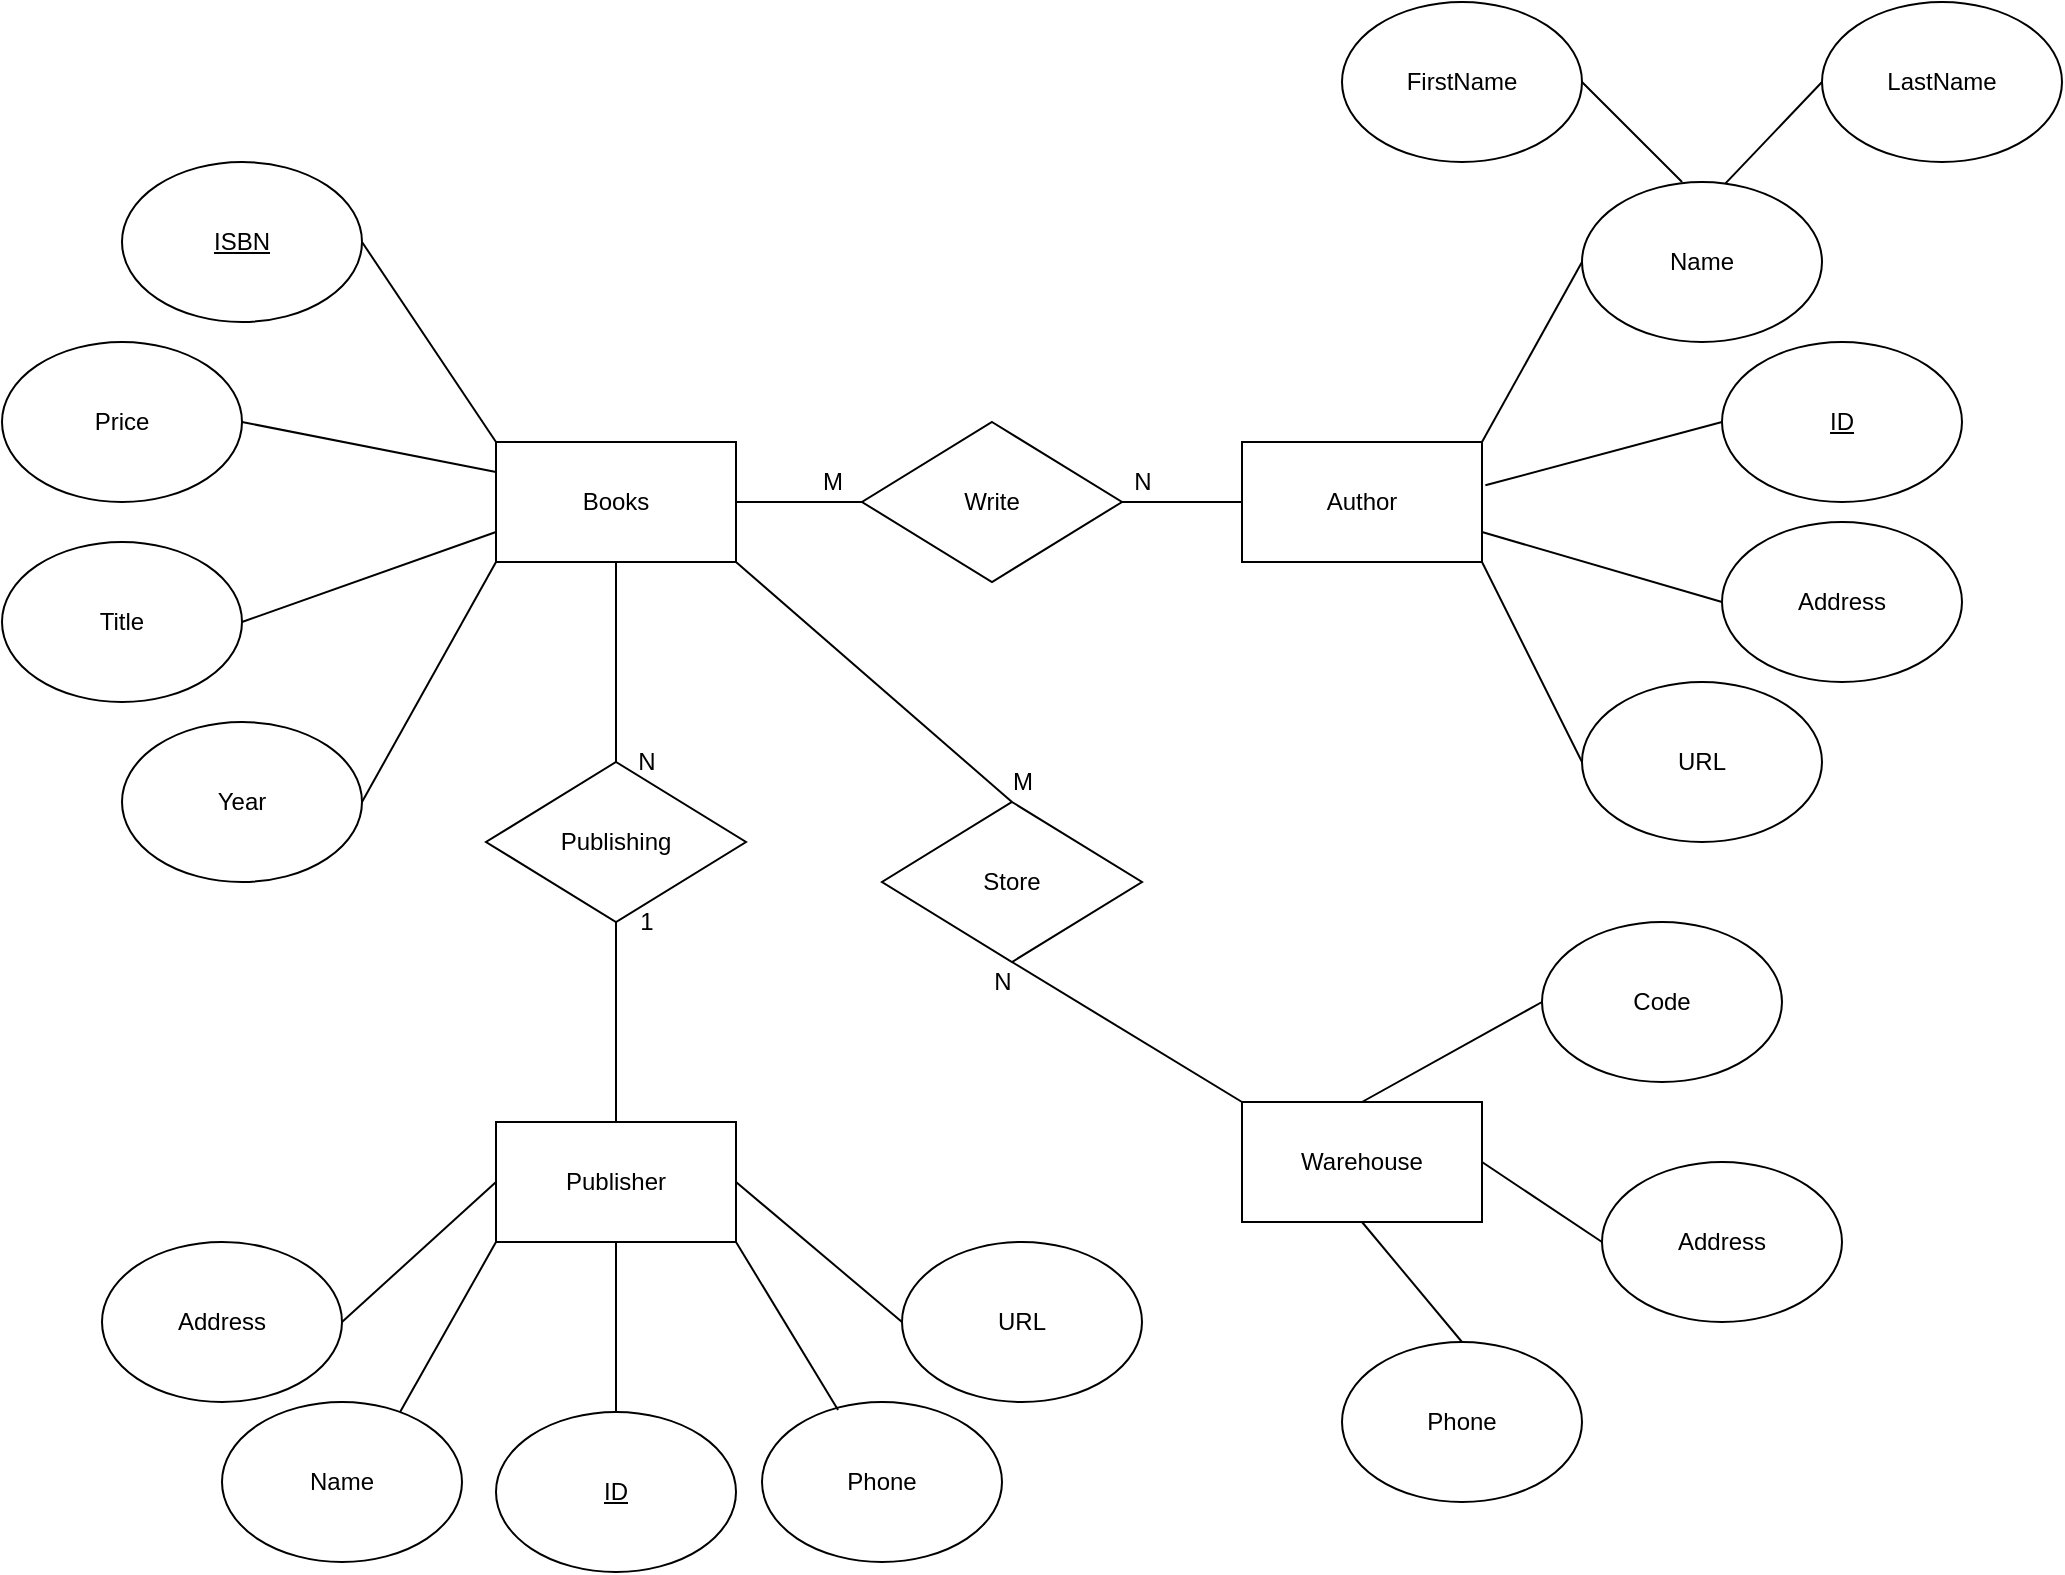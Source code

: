 <mxfile version="13.8.0" type="github">
  <diagram id="Y0iqEMKe3NyBRocsyML2" name="Page-1">
    <mxGraphModel dx="2274" dy="750" grid="1" gridSize="10" guides="1" tooltips="1" connect="1" arrows="1" fold="1" page="1" pageScale="1" pageWidth="827" pageHeight="1169" math="0" shadow="0">
      <root>
        <mxCell id="0" />
        <mxCell id="1" parent="0" />
        <mxCell id="ayqMSGN1y0b__XrFQyUM-2" value="Publisher" style="rounded=0;whiteSpace=wrap;html=1;" vertex="1" parent="1">
          <mxGeometry x="-503" y="560" width="120" height="60" as="geometry" />
        </mxCell>
        <mxCell id="ayqMSGN1y0b__XrFQyUM-3" value="Author" style="rounded=0;whiteSpace=wrap;html=1;" vertex="1" parent="1">
          <mxGeometry x="-130" y="220" width="120" height="60" as="geometry" />
        </mxCell>
        <mxCell id="ayqMSGN1y0b__XrFQyUM-4" value="Books" style="rounded=0;whiteSpace=wrap;html=1;" vertex="1" parent="1">
          <mxGeometry x="-503" y="220" width="120" height="60" as="geometry" />
        </mxCell>
        <mxCell id="ayqMSGN1y0b__XrFQyUM-5" value="ISBN" style="ellipse;whiteSpace=wrap;html=1;fontStyle=4" vertex="1" parent="1">
          <mxGeometry x="-690" y="80" width="120" height="80" as="geometry" />
        </mxCell>
        <mxCell id="ayqMSGN1y0b__XrFQyUM-6" value="Price" style="ellipse;whiteSpace=wrap;html=1;" vertex="1" parent="1">
          <mxGeometry x="-750" y="170" width="120" height="80" as="geometry" />
        </mxCell>
        <mxCell id="ayqMSGN1y0b__XrFQyUM-7" value="Title" style="ellipse;whiteSpace=wrap;html=1;" vertex="1" parent="1">
          <mxGeometry x="-750" y="270" width="120" height="80" as="geometry" />
        </mxCell>
        <mxCell id="ayqMSGN1y0b__XrFQyUM-8" value="Year" style="ellipse;whiteSpace=wrap;html=1;" vertex="1" parent="1">
          <mxGeometry x="-690" y="360" width="120" height="80" as="geometry" />
        </mxCell>
        <mxCell id="ayqMSGN1y0b__XrFQyUM-9" value="" style="endArrow=none;html=1;exitX=1;exitY=0.5;exitDx=0;exitDy=0;entryX=0;entryY=1;entryDx=0;entryDy=0;" edge="1" parent="1" source="ayqMSGN1y0b__XrFQyUM-8" target="ayqMSGN1y0b__XrFQyUM-4">
          <mxGeometry width="50" height="50" relative="1" as="geometry">
            <mxPoint x="-560" y="350" as="sourcePoint" />
            <mxPoint x="-510" y="300" as="targetPoint" />
          </mxGeometry>
        </mxCell>
        <mxCell id="ayqMSGN1y0b__XrFQyUM-10" value="" style="endArrow=none;html=1;entryX=0;entryY=0.75;entryDx=0;entryDy=0;exitX=1;exitY=0.5;exitDx=0;exitDy=0;" edge="1" parent="1" source="ayqMSGN1y0b__XrFQyUM-7" target="ayqMSGN1y0b__XrFQyUM-4">
          <mxGeometry width="50" height="50" relative="1" as="geometry">
            <mxPoint x="-620" y="320" as="sourcePoint" />
            <mxPoint x="-570" y="270" as="targetPoint" />
          </mxGeometry>
        </mxCell>
        <mxCell id="ayqMSGN1y0b__XrFQyUM-11" value="" style="endArrow=none;html=1;exitX=1;exitY=0.5;exitDx=0;exitDy=0;entryX=0;entryY=0.25;entryDx=0;entryDy=0;" edge="1" parent="1" source="ayqMSGN1y0b__XrFQyUM-6" target="ayqMSGN1y0b__XrFQyUM-4">
          <mxGeometry width="50" height="50" relative="1" as="geometry">
            <mxPoint x="-610" y="290" as="sourcePoint" />
            <mxPoint x="-560" y="240" as="targetPoint" />
          </mxGeometry>
        </mxCell>
        <mxCell id="ayqMSGN1y0b__XrFQyUM-12" value="" style="endArrow=none;html=1;exitX=1;exitY=0.5;exitDx=0;exitDy=0;entryX=0;entryY=0;entryDx=0;entryDy=0;" edge="1" parent="1" source="ayqMSGN1y0b__XrFQyUM-5" target="ayqMSGN1y0b__XrFQyUM-4">
          <mxGeometry width="50" height="50" relative="1" as="geometry">
            <mxPoint x="-570" y="200" as="sourcePoint" />
            <mxPoint x="-520" y="150" as="targetPoint" />
          </mxGeometry>
        </mxCell>
        <mxCell id="ayqMSGN1y0b__XrFQyUM-13" value="Name" style="ellipse;whiteSpace=wrap;html=1;" vertex="1" parent="1">
          <mxGeometry x="40" y="90" width="120" height="80" as="geometry" />
        </mxCell>
        <mxCell id="ayqMSGN1y0b__XrFQyUM-14" value="ID" style="ellipse;whiteSpace=wrap;html=1;fontStyle=4" vertex="1" parent="1">
          <mxGeometry x="110" y="170" width="120" height="80" as="geometry" />
        </mxCell>
        <mxCell id="ayqMSGN1y0b__XrFQyUM-15" value="URL" style="ellipse;whiteSpace=wrap;html=1;" vertex="1" parent="1">
          <mxGeometry x="40" y="340" width="120" height="80" as="geometry" />
        </mxCell>
        <mxCell id="ayqMSGN1y0b__XrFQyUM-16" value="LastName" style="ellipse;whiteSpace=wrap;html=1;" vertex="1" parent="1">
          <mxGeometry x="160" width="120" height="80" as="geometry" />
        </mxCell>
        <mxCell id="ayqMSGN1y0b__XrFQyUM-17" value="FirstName" style="ellipse;whiteSpace=wrap;html=1;" vertex="1" parent="1">
          <mxGeometry x="-80" width="120" height="80" as="geometry" />
        </mxCell>
        <mxCell id="ayqMSGN1y0b__XrFQyUM-18" value="Address" style="ellipse;whiteSpace=wrap;html=1;" vertex="1" parent="1">
          <mxGeometry x="110" y="260" width="120" height="80" as="geometry" />
        </mxCell>
        <mxCell id="ayqMSGN1y0b__XrFQyUM-20" value="" style="endArrow=none;html=1;entryX=0;entryY=0.5;entryDx=0;entryDy=0;exitX=1;exitY=0.5;exitDx=0;exitDy=0;" edge="1" parent="1" source="ayqMSGN1y0b__XrFQyUM-4" target="ayqMSGN1y0b__XrFQyUM-19">
          <mxGeometry width="50" height="50" relative="1" as="geometry">
            <mxPoint x="-370" y="270" as="sourcePoint" />
            <mxPoint x="-320" y="220" as="targetPoint" />
          </mxGeometry>
        </mxCell>
        <mxCell id="ayqMSGN1y0b__XrFQyUM-21" value="" style="endArrow=none;html=1;exitX=1;exitY=0.5;exitDx=0;exitDy=0;entryX=0;entryY=0.5;entryDx=0;entryDy=0;" edge="1" parent="1" source="ayqMSGN1y0b__XrFQyUM-19" target="ayqMSGN1y0b__XrFQyUM-3">
          <mxGeometry width="50" height="50" relative="1" as="geometry">
            <mxPoint x="-190" y="250.0" as="sourcePoint" />
            <mxPoint x="-127" y="250" as="targetPoint" />
          </mxGeometry>
        </mxCell>
        <mxCell id="ayqMSGN1y0b__XrFQyUM-24" value="" style="endArrow=none;html=1;exitX=0.597;exitY=0.01;exitDx=0;exitDy=0;exitPerimeter=0;entryX=0;entryY=0.5;entryDx=0;entryDy=0;" edge="1" parent="1" source="ayqMSGN1y0b__XrFQyUM-13" target="ayqMSGN1y0b__XrFQyUM-16">
          <mxGeometry width="50" height="50" relative="1" as="geometry">
            <mxPoint x="100" y="65" as="sourcePoint" />
            <mxPoint x="150" y="15" as="targetPoint" />
          </mxGeometry>
        </mxCell>
        <mxCell id="ayqMSGN1y0b__XrFQyUM-25" value="" style="endArrow=none;html=1;entryX=1;entryY=0.5;entryDx=0;entryDy=0;exitX=0.417;exitY=0;exitDx=0;exitDy=0;exitPerimeter=0;" edge="1" parent="1" source="ayqMSGN1y0b__XrFQyUM-13" target="ayqMSGN1y0b__XrFQyUM-17">
          <mxGeometry width="50" height="50" relative="1" as="geometry">
            <mxPoint x="-10" y="130" as="sourcePoint" />
            <mxPoint x="40" y="80" as="targetPoint" />
          </mxGeometry>
        </mxCell>
        <mxCell id="ayqMSGN1y0b__XrFQyUM-26" value="" style="endArrow=none;html=1;entryX=1;entryY=1;entryDx=0;entryDy=0;exitX=0;exitY=0.5;exitDx=0;exitDy=0;" edge="1" parent="1" source="ayqMSGN1y0b__XrFQyUM-15" target="ayqMSGN1y0b__XrFQyUM-3">
          <mxGeometry width="50" height="50" relative="1" as="geometry">
            <mxPoint x="-95" y="340" as="sourcePoint" />
            <mxPoint x="-45" y="290" as="targetPoint" />
          </mxGeometry>
        </mxCell>
        <mxCell id="ayqMSGN1y0b__XrFQyUM-27" value="" style="endArrow=none;html=1;entryX=0;entryY=0.5;entryDx=0;entryDy=0;exitX=1;exitY=0.75;exitDx=0;exitDy=0;" edge="1" parent="1" source="ayqMSGN1y0b__XrFQyUM-3" target="ayqMSGN1y0b__XrFQyUM-18">
          <mxGeometry width="50" height="50" relative="1" as="geometry">
            <mxPoint x="10" y="300" as="sourcePoint" />
            <mxPoint x="60" y="250" as="targetPoint" />
          </mxGeometry>
        </mxCell>
        <mxCell id="ayqMSGN1y0b__XrFQyUM-28" value="" style="endArrow=none;html=1;entryX=0;entryY=0.5;entryDx=0;entryDy=0;exitX=1.014;exitY=0.361;exitDx=0;exitDy=0;exitPerimeter=0;" edge="1" parent="1" source="ayqMSGN1y0b__XrFQyUM-3" target="ayqMSGN1y0b__XrFQyUM-14">
          <mxGeometry width="50" height="50" relative="1" as="geometry">
            <mxPoint x="-10" y="240" as="sourcePoint" />
            <mxPoint x="40" y="190" as="targetPoint" />
          </mxGeometry>
        </mxCell>
        <mxCell id="ayqMSGN1y0b__XrFQyUM-29" value="" style="endArrow=none;html=1;entryX=0;entryY=0.5;entryDx=0;entryDy=0;" edge="1" parent="1" target="ayqMSGN1y0b__XrFQyUM-13">
          <mxGeometry width="50" height="50" relative="1" as="geometry">
            <mxPoint x="-10" y="220" as="sourcePoint" />
            <mxPoint x="40" y="170" as="targetPoint" />
          </mxGeometry>
        </mxCell>
        <mxCell id="ayqMSGN1y0b__XrFQyUM-31" value="Phone" style="ellipse;whiteSpace=wrap;html=1;" vertex="1" parent="1">
          <mxGeometry x="-370" y="700" width="120" height="80" as="geometry" />
        </mxCell>
        <mxCell id="ayqMSGN1y0b__XrFQyUM-32" value="URL" style="ellipse;whiteSpace=wrap;html=1;" vertex="1" parent="1">
          <mxGeometry x="-300" y="620" width="120" height="80" as="geometry" />
        </mxCell>
        <mxCell id="ayqMSGN1y0b__XrFQyUM-33" value="ID" style="ellipse;whiteSpace=wrap;html=1;fontStyle=4" vertex="1" parent="1">
          <mxGeometry x="-503" y="705" width="120" height="80" as="geometry" />
        </mxCell>
        <mxCell id="ayqMSGN1y0b__XrFQyUM-34" value="Name" style="ellipse;whiteSpace=wrap;html=1;" vertex="1" parent="1">
          <mxGeometry x="-640" y="700" width="120" height="80" as="geometry" />
        </mxCell>
        <mxCell id="ayqMSGN1y0b__XrFQyUM-35" value="Address" style="ellipse;whiteSpace=wrap;html=1;" vertex="1" parent="1">
          <mxGeometry x="-700" y="620" width="120" height="80" as="geometry" />
        </mxCell>
        <mxCell id="ayqMSGN1y0b__XrFQyUM-36" value="" style="endArrow=none;html=1;exitX=1;exitY=0.5;exitDx=0;exitDy=0;entryX=0;entryY=0.5;entryDx=0;entryDy=0;" edge="1" parent="1" source="ayqMSGN1y0b__XrFQyUM-2" target="ayqMSGN1y0b__XrFQyUM-32">
          <mxGeometry width="50" height="50" relative="1" as="geometry">
            <mxPoint x="-350" y="610" as="sourcePoint" />
            <mxPoint x="-300" y="560" as="targetPoint" />
          </mxGeometry>
        </mxCell>
        <mxCell id="ayqMSGN1y0b__XrFQyUM-37" value="" style="endArrow=none;html=1;entryX=1;entryY=1;entryDx=0;entryDy=0;exitX=0.317;exitY=0.05;exitDx=0;exitDy=0;exitPerimeter=0;" edge="1" parent="1" source="ayqMSGN1y0b__XrFQyUM-31" target="ayqMSGN1y0b__XrFQyUM-2">
          <mxGeometry width="50" height="50" relative="1" as="geometry">
            <mxPoint x="-413" y="685" as="sourcePoint" />
            <mxPoint x="-363" y="635" as="targetPoint" />
          </mxGeometry>
        </mxCell>
        <mxCell id="ayqMSGN1y0b__XrFQyUM-38" value="" style="endArrow=none;html=1;entryX=0.5;entryY=1;entryDx=0;entryDy=0;exitX=0.5;exitY=0;exitDx=0;exitDy=0;" edge="1" parent="1" source="ayqMSGN1y0b__XrFQyUM-33" target="ayqMSGN1y0b__XrFQyUM-2">
          <mxGeometry width="50" height="50" relative="1" as="geometry">
            <mxPoint x="-475" y="685" as="sourcePoint" />
            <mxPoint x="-425" y="635" as="targetPoint" />
          </mxGeometry>
        </mxCell>
        <mxCell id="ayqMSGN1y0b__XrFQyUM-39" value="" style="endArrow=none;html=1;entryX=0;entryY=1;entryDx=0;entryDy=0;exitX=0.742;exitY=0.063;exitDx=0;exitDy=0;exitPerimeter=0;" edge="1" parent="1" source="ayqMSGN1y0b__XrFQyUM-34" target="ayqMSGN1y0b__XrFQyUM-2">
          <mxGeometry width="50" height="50" relative="1" as="geometry">
            <mxPoint x="-530" y="685" as="sourcePoint" />
            <mxPoint x="-480" y="635" as="targetPoint" />
          </mxGeometry>
        </mxCell>
        <mxCell id="ayqMSGN1y0b__XrFQyUM-40" value="" style="endArrow=none;html=1;exitX=1;exitY=0.5;exitDx=0;exitDy=0;entryX=0;entryY=0.5;entryDx=0;entryDy=0;" edge="1" parent="1" source="ayqMSGN1y0b__XrFQyUM-35" target="ayqMSGN1y0b__XrFQyUM-2">
          <mxGeometry width="50" height="50" relative="1" as="geometry">
            <mxPoint x="-560" y="680" as="sourcePoint" />
            <mxPoint x="-510" y="630" as="targetPoint" />
          </mxGeometry>
        </mxCell>
        <mxCell id="ayqMSGN1y0b__XrFQyUM-42" value="" style="endArrow=none;html=1;exitX=0.5;exitY=0;exitDx=0;exitDy=0;entryX=0.5;entryY=1;entryDx=0;entryDy=0;" edge="1" parent="1" source="ayqMSGN1y0b__XrFQyUM-41" target="ayqMSGN1y0b__XrFQyUM-4">
          <mxGeometry width="50" height="50" relative="1" as="geometry">
            <mxPoint x="-400" y="335" as="sourcePoint" />
            <mxPoint x="-350" y="285" as="targetPoint" />
          </mxGeometry>
        </mxCell>
        <mxCell id="ayqMSGN1y0b__XrFQyUM-43" value="" style="endArrow=none;html=1;entryX=0.5;entryY=1;entryDx=0;entryDy=0;exitX=0.5;exitY=0;exitDx=0;exitDy=0;" edge="1" parent="1" source="ayqMSGN1y0b__XrFQyUM-2" target="ayqMSGN1y0b__XrFQyUM-41">
          <mxGeometry width="50" height="50" relative="1" as="geometry">
            <mxPoint x="-533" y="425" as="sourcePoint" />
            <mxPoint x="-483" y="375" as="targetPoint" />
          </mxGeometry>
        </mxCell>
        <mxCell id="ayqMSGN1y0b__XrFQyUM-46" value="" style="group" vertex="1" connectable="0" parent="1">
          <mxGeometry x="-508" y="370" width="130" height="100" as="geometry" />
        </mxCell>
        <mxCell id="ayqMSGN1y0b__XrFQyUM-41" value="Publishing" style="rhombus;whiteSpace=wrap;html=1;" vertex="1" parent="ayqMSGN1y0b__XrFQyUM-46">
          <mxGeometry y="10" width="130" height="80" as="geometry" />
        </mxCell>
        <mxCell id="ayqMSGN1y0b__XrFQyUM-44" value="N" style="text;html=1;align=center;verticalAlign=middle;resizable=0;points=[];autosize=1;" vertex="1" parent="ayqMSGN1y0b__XrFQyUM-46">
          <mxGeometry x="69.875" width="20" height="20" as="geometry" />
        </mxCell>
        <mxCell id="ayqMSGN1y0b__XrFQyUM-45" value="1" style="text;html=1;align=center;verticalAlign=middle;resizable=0;points=[];autosize=1;" vertex="1" parent="ayqMSGN1y0b__XrFQyUM-46">
          <mxGeometry x="69.875" y="80" width="20" height="20" as="geometry" />
        </mxCell>
        <mxCell id="ayqMSGN1y0b__XrFQyUM-48" value="" style="group" vertex="1" connectable="0" parent="1">
          <mxGeometry x="-350" y="210" width="180" height="80" as="geometry" />
        </mxCell>
        <mxCell id="ayqMSGN1y0b__XrFQyUM-22" value="M" style="text;html=1;align=center;verticalAlign=middle;resizable=0;points=[];autosize=1;" vertex="1" parent="ayqMSGN1y0b__XrFQyUM-48">
          <mxGeometry y="20" width="30" height="20" as="geometry" />
        </mxCell>
        <mxCell id="ayqMSGN1y0b__XrFQyUM-47" value="" style="group" vertex="1" connectable="0" parent="ayqMSGN1y0b__XrFQyUM-48">
          <mxGeometry x="30" width="150" height="80" as="geometry" />
        </mxCell>
        <mxCell id="ayqMSGN1y0b__XrFQyUM-19" value="Write" style="rhombus;whiteSpace=wrap;html=1;" vertex="1" parent="ayqMSGN1y0b__XrFQyUM-47">
          <mxGeometry width="130" height="80" as="geometry" />
        </mxCell>
        <mxCell id="ayqMSGN1y0b__XrFQyUM-23" value="N" style="text;html=1;align=center;verticalAlign=middle;resizable=0;points=[];autosize=1;" vertex="1" parent="ayqMSGN1y0b__XrFQyUM-47">
          <mxGeometry x="130" y="20" width="20" height="20" as="geometry" />
        </mxCell>
        <mxCell id="ayqMSGN1y0b__XrFQyUM-58" value="" style="endArrow=none;html=1;exitX=0;exitY=0;exitDx=0;exitDy=0;entryX=0.5;entryY=1;entryDx=0;entryDy=0;" edge="1" parent="1" source="ayqMSGN1y0b__XrFQyUM-1" target="ayqMSGN1y0b__XrFQyUM-56">
          <mxGeometry width="50" height="50" relative="1" as="geometry">
            <mxPoint x="-130" y="520" as="sourcePoint" />
            <mxPoint x="-80" y="470" as="targetPoint" />
          </mxGeometry>
        </mxCell>
        <mxCell id="ayqMSGN1y0b__XrFQyUM-59" value="" style="endArrow=none;html=1;exitX=0.5;exitY=0;exitDx=0;exitDy=0;entryX=1;entryY=1;entryDx=0;entryDy=0;" edge="1" parent="1" source="ayqMSGN1y0b__XrFQyUM-56" target="ayqMSGN1y0b__XrFQyUM-4">
          <mxGeometry width="50" height="50" relative="1" as="geometry">
            <mxPoint x="-378" y="350" as="sourcePoint" />
            <mxPoint x="-328" y="300" as="targetPoint" />
          </mxGeometry>
        </mxCell>
        <mxCell id="ayqMSGN1y0b__XrFQyUM-62" value="" style="group" vertex="1" connectable="0" parent="1">
          <mxGeometry x="-310" y="380" width="130" height="120" as="geometry" />
        </mxCell>
        <mxCell id="ayqMSGN1y0b__XrFQyUM-56" value="Store" style="rhombus;whiteSpace=wrap;html=1;" vertex="1" parent="ayqMSGN1y0b__XrFQyUM-62">
          <mxGeometry y="20" width="130" height="80" as="geometry" />
        </mxCell>
        <mxCell id="ayqMSGN1y0b__XrFQyUM-60" value="M" style="text;html=1;align=center;verticalAlign=middle;resizable=0;points=[];autosize=1;" vertex="1" parent="ayqMSGN1y0b__XrFQyUM-62">
          <mxGeometry x="55" width="30" height="20" as="geometry" />
        </mxCell>
        <mxCell id="ayqMSGN1y0b__XrFQyUM-61" value="N" style="text;html=1;align=center;verticalAlign=middle;resizable=0;points=[];autosize=1;" vertex="1" parent="ayqMSGN1y0b__XrFQyUM-62">
          <mxGeometry x="50" y="100" width="20" height="20" as="geometry" />
        </mxCell>
        <mxCell id="ayqMSGN1y0b__XrFQyUM-63" value="" style="group;labelBackgroundColor=#ffffff;" vertex="1" connectable="0" parent="1">
          <mxGeometry x="-130" y="460" width="300" height="290" as="geometry" />
        </mxCell>
        <mxCell id="ayqMSGN1y0b__XrFQyUM-1" value="Warehouse" style="rounded=0;whiteSpace=wrap;html=1;" vertex="1" parent="ayqMSGN1y0b__XrFQyUM-63">
          <mxGeometry y="90" width="120" height="60" as="geometry" />
        </mxCell>
        <mxCell id="ayqMSGN1y0b__XrFQyUM-49" value="Phone" style="ellipse;whiteSpace=wrap;html=1;" vertex="1" parent="ayqMSGN1y0b__XrFQyUM-63">
          <mxGeometry x="50" y="210" width="120" height="80" as="geometry" />
        </mxCell>
        <mxCell id="ayqMSGN1y0b__XrFQyUM-50" value="Address" style="ellipse;whiteSpace=wrap;html=1;" vertex="1" parent="ayqMSGN1y0b__XrFQyUM-63">
          <mxGeometry x="180" y="120" width="120" height="80" as="geometry" />
        </mxCell>
        <mxCell id="ayqMSGN1y0b__XrFQyUM-51" value="Code" style="ellipse;whiteSpace=wrap;html=1;" vertex="1" parent="ayqMSGN1y0b__XrFQyUM-63">
          <mxGeometry x="150" width="120" height="80" as="geometry" />
        </mxCell>
        <mxCell id="ayqMSGN1y0b__XrFQyUM-52" value="" style="endArrow=none;html=1;exitX=1;exitY=0.5;exitDx=0;exitDy=0;entryX=0;entryY=0.5;entryDx=0;entryDy=0;" edge="1" parent="ayqMSGN1y0b__XrFQyUM-63" source="ayqMSGN1y0b__XrFQyUM-1" target="ayqMSGN1y0b__XrFQyUM-50">
          <mxGeometry width="50" height="50" relative="1" as="geometry">
            <mxPoint x="140" y="140" as="sourcePoint" />
            <mxPoint x="190" y="90" as="targetPoint" />
          </mxGeometry>
        </mxCell>
        <mxCell id="ayqMSGN1y0b__XrFQyUM-53" value="" style="endArrow=none;html=1;exitX=0.5;exitY=0;exitDx=0;exitDy=0;entryX=0;entryY=0.5;entryDx=0;entryDy=0;" edge="1" parent="ayqMSGN1y0b__XrFQyUM-63" source="ayqMSGN1y0b__XrFQyUM-1" target="ayqMSGN1y0b__XrFQyUM-51">
          <mxGeometry width="50" height="50" relative="1" as="geometry">
            <mxPoint x="80" y="65" as="sourcePoint" />
            <mxPoint x="130" y="15" as="targetPoint" />
          </mxGeometry>
        </mxCell>
        <mxCell id="ayqMSGN1y0b__XrFQyUM-54" value="" style="endArrow=none;html=1;entryX=0.5;entryY=1;entryDx=0;entryDy=0;exitX=0.5;exitY=0;exitDx=0;exitDy=0;" edge="1" parent="ayqMSGN1y0b__XrFQyUM-63" source="ayqMSGN1y0b__XrFQyUM-49" target="ayqMSGN1y0b__XrFQyUM-1">
          <mxGeometry width="50" height="50" relative="1" as="geometry">
            <mxPoint x="20" y="220" as="sourcePoint" />
            <mxPoint x="70" y="170" as="targetPoint" />
          </mxGeometry>
        </mxCell>
      </root>
    </mxGraphModel>
  </diagram>
</mxfile>
